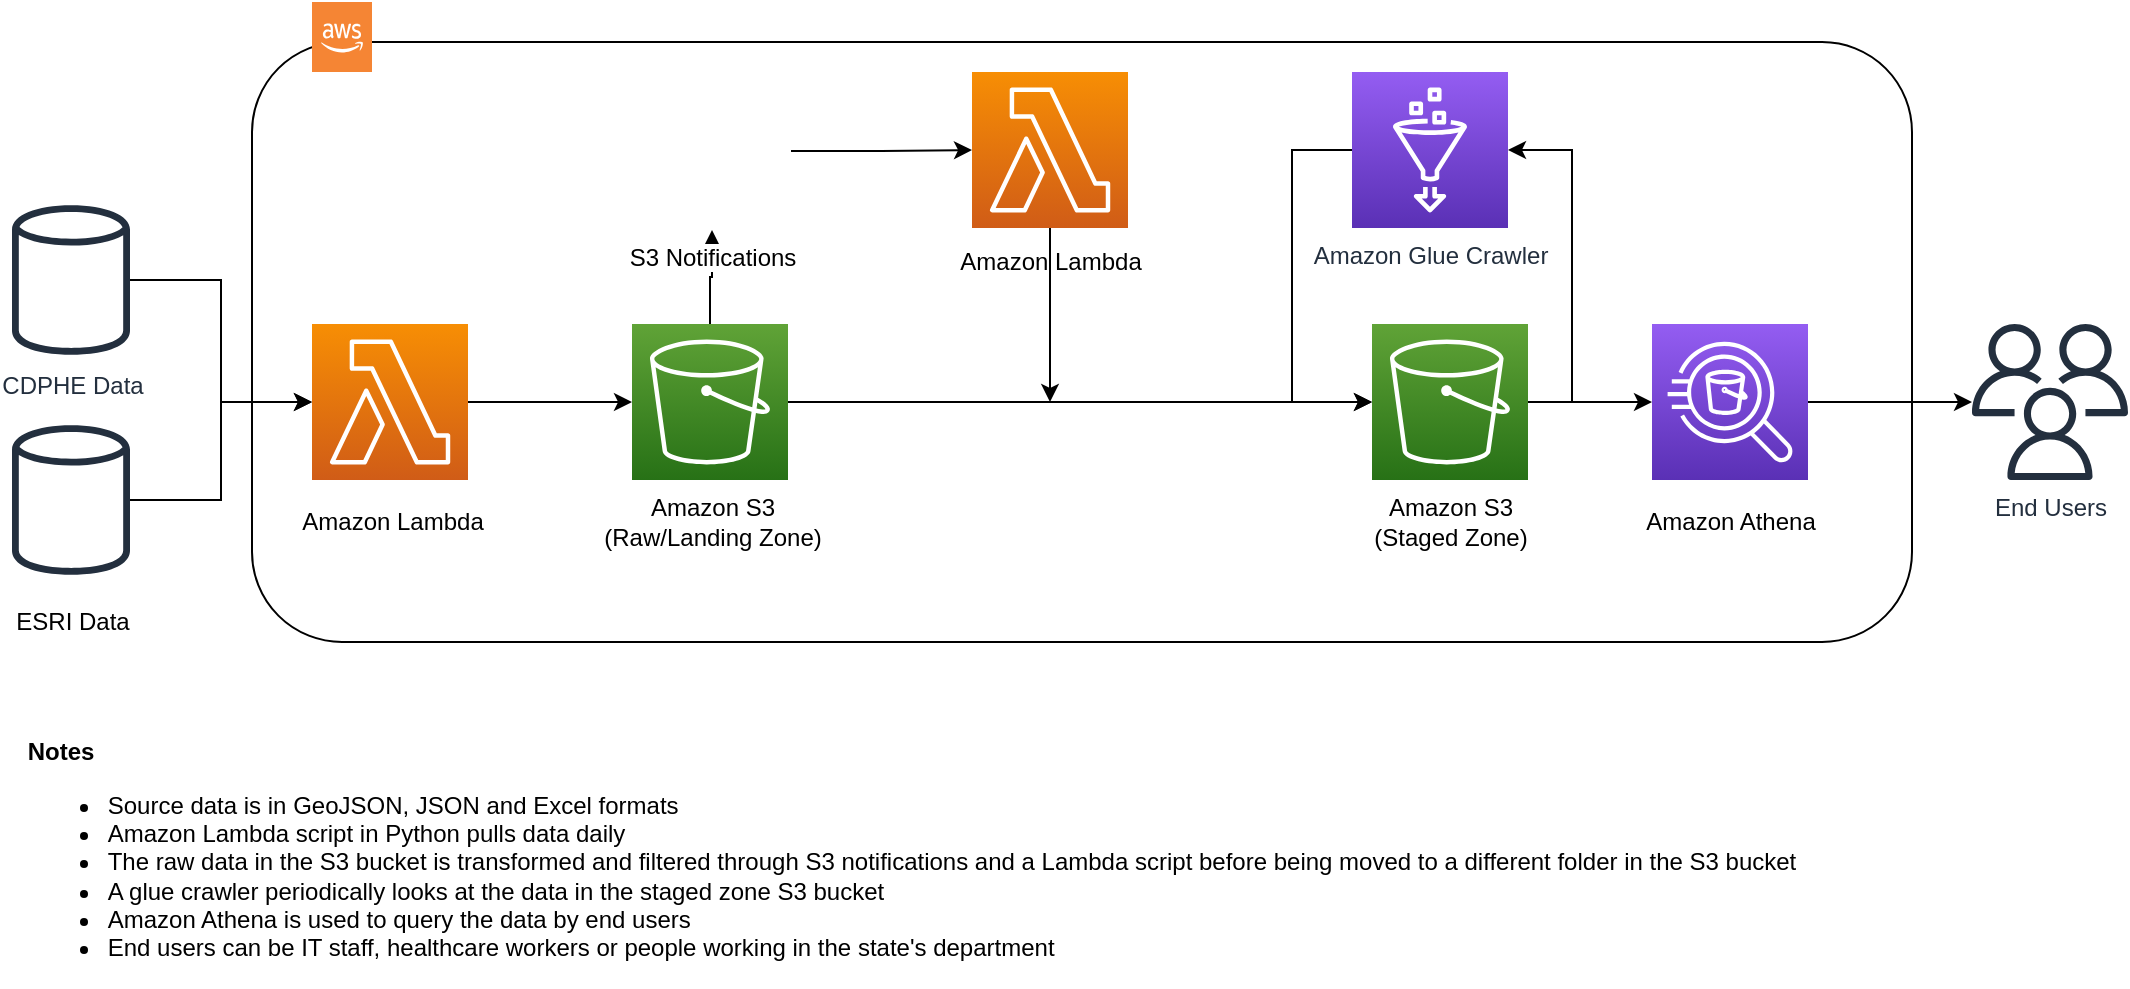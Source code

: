 <mxfile version="13.5.1" type="github">
  <diagram id="fmZKNqikNzJ8Yjd29Hfm" name="Page-1">
    <mxGraphModel dx="1422" dy="794" grid="1" gridSize="10" guides="1" tooltips="1" connect="1" arrows="1" fold="1" page="1" pageScale="1" pageWidth="1169" pageHeight="827" math="0" shadow="0">
      <root>
        <mxCell id="0" />
        <mxCell id="1" parent="0" />
        <mxCell id="OzDXqW2H4m5mfpJmxSqM-31" value="" style="rounded=1;whiteSpace=wrap;html=1;fillColor=none;" parent="1" vertex="1">
          <mxGeometry x="170" y="110" width="830" height="300" as="geometry" />
        </mxCell>
        <mxCell id="OzDXqW2H4m5mfpJmxSqM-7" value="" style="edgeStyle=orthogonalEdgeStyle;rounded=0;orthogonalLoop=1;jettySize=auto;html=1;" parent="1" source="OzDXqW2H4m5mfpJmxSqM-2" target="OzDXqW2H4m5mfpJmxSqM-6" edge="1">
          <mxGeometry relative="1" as="geometry" />
        </mxCell>
        <mxCell id="OzDXqW2H4m5mfpJmxSqM-2" value="" style="outlineConnect=0;fontColor=#232F3E;gradientColor=#F78E04;gradientDirection=north;fillColor=#D05C17;strokeColor=#ffffff;dashed=0;verticalLabelPosition=bottom;verticalAlign=top;align=center;html=1;fontSize=12;fontStyle=0;aspect=fixed;shape=mxgraph.aws4.resourceIcon;resIcon=mxgraph.aws4.lambda;" parent="1" vertex="1">
          <mxGeometry x="200" y="251" width="78" height="78" as="geometry" />
        </mxCell>
        <mxCell id="OzDXqW2H4m5mfpJmxSqM-4" value="Amazon Lambda" style="text;html=1;align=center;verticalAlign=middle;resizable=0;points=[];autosize=1;" parent="1" vertex="1">
          <mxGeometry x="185" y="340" width="110" height="20" as="geometry" />
        </mxCell>
        <mxCell id="OzDXqW2H4m5mfpJmxSqM-10" value="" style="edgeStyle=orthogonalEdgeStyle;rounded=0;orthogonalLoop=1;jettySize=auto;html=1;" parent="1" source="OzDXqW2H4m5mfpJmxSqM-6" target="OzDXqW2H4m5mfpJmxSqM-9" edge="1">
          <mxGeometry relative="1" as="geometry" />
        </mxCell>
        <mxCell id="M3nns8djloDuADblMPJM-3" value="" style="edgeStyle=orthogonalEdgeStyle;rounded=0;orthogonalLoop=1;jettySize=auto;html=1;" edge="1" parent="1" source="OzDXqW2H4m5mfpJmxSqM-6" target="M3nns8djloDuADblMPJM-1">
          <mxGeometry relative="1" as="geometry" />
        </mxCell>
        <mxCell id="OzDXqW2H4m5mfpJmxSqM-6" value="" style="outlineConnect=0;fontColor=#232F3E;gradientColor=#60A337;gradientDirection=north;fillColor=#277116;strokeColor=#ffffff;dashed=0;verticalLabelPosition=bottom;verticalAlign=top;align=center;html=1;fontSize=12;fontStyle=0;aspect=fixed;shape=mxgraph.aws4.resourceIcon;resIcon=mxgraph.aws4.s3;" parent="1" vertex="1">
          <mxGeometry x="360" y="251" width="78" height="78" as="geometry" />
        </mxCell>
        <mxCell id="OzDXqW2H4m5mfpJmxSqM-8" value="Amazon S3&lt;br&gt;(Raw/Landing Zone)" style="text;html=1;align=center;verticalAlign=middle;resizable=0;points=[];autosize=1;" parent="1" vertex="1">
          <mxGeometry x="340" y="335" width="120" height="30" as="geometry" />
        </mxCell>
        <mxCell id="OzDXqW2H4m5mfpJmxSqM-17" value="" style="edgeStyle=orthogonalEdgeStyle;rounded=0;orthogonalLoop=1;jettySize=auto;html=1;" parent="1" source="OzDXqW2H4m5mfpJmxSqM-9" target="OzDXqW2H4m5mfpJmxSqM-16" edge="1">
          <mxGeometry relative="1" as="geometry" />
        </mxCell>
        <mxCell id="OzDXqW2H4m5mfpJmxSqM-47" value="" style="edgeStyle=orthogonalEdgeStyle;rounded=0;orthogonalLoop=1;jettySize=auto;html=1;" parent="1" source="OzDXqW2H4m5mfpJmxSqM-9" target="OzDXqW2H4m5mfpJmxSqM-45" edge="1">
          <mxGeometry relative="1" as="geometry">
            <Array as="points">
              <mxPoint x="830" y="290" />
              <mxPoint x="830" y="164" />
            </Array>
          </mxGeometry>
        </mxCell>
        <mxCell id="OzDXqW2H4m5mfpJmxSqM-9" value="" style="outlineConnect=0;fontColor=#232F3E;gradientColor=#60A337;gradientDirection=north;fillColor=#277116;strokeColor=#ffffff;dashed=0;verticalLabelPosition=bottom;verticalAlign=top;align=center;html=1;fontSize=12;fontStyle=0;aspect=fixed;shape=mxgraph.aws4.resourceIcon;resIcon=mxgraph.aws4.s3;" parent="1" vertex="1">
          <mxGeometry x="730" y="251" width="78" height="78" as="geometry" />
        </mxCell>
        <mxCell id="OzDXqW2H4m5mfpJmxSqM-12" value="Amazon S3&lt;br&gt;(Staged Zone)" style="text;html=1;align=center;verticalAlign=middle;resizable=0;points=[];autosize=1;" parent="1" vertex="1">
          <mxGeometry x="724" y="335" width="90" height="30" as="geometry" />
        </mxCell>
        <mxCell id="OzDXqW2H4m5mfpJmxSqM-28" value="" style="edgeStyle=orthogonalEdgeStyle;rounded=0;orthogonalLoop=1;jettySize=auto;html=1;" parent="1" source="OzDXqW2H4m5mfpJmxSqM-16" target="OzDXqW2H4m5mfpJmxSqM-27" edge="1">
          <mxGeometry relative="1" as="geometry" />
        </mxCell>
        <mxCell id="OzDXqW2H4m5mfpJmxSqM-16" value="" style="outlineConnect=0;fontColor=#232F3E;gradientColor=#945DF2;gradientDirection=north;fillColor=#5A30B5;strokeColor=#ffffff;dashed=0;verticalLabelPosition=bottom;verticalAlign=top;align=center;html=1;fontSize=12;fontStyle=0;aspect=fixed;shape=mxgraph.aws4.resourceIcon;resIcon=mxgraph.aws4.athena;" parent="1" vertex="1">
          <mxGeometry x="870" y="251" width="78" height="78" as="geometry" />
        </mxCell>
        <mxCell id="OzDXqW2H4m5mfpJmxSqM-18" value="Amazon Athena" style="text;html=1;align=center;verticalAlign=middle;resizable=0;points=[];autosize=1;" parent="1" vertex="1">
          <mxGeometry x="859" y="340" width="100" height="20" as="geometry" />
        </mxCell>
        <mxCell id="OzDXqW2H4m5mfpJmxSqM-22" style="edgeStyle=orthogonalEdgeStyle;rounded=0;orthogonalLoop=1;jettySize=auto;html=1;" parent="1" source="OzDXqW2H4m5mfpJmxSqM-20" target="OzDXqW2H4m5mfpJmxSqM-2" edge="1">
          <mxGeometry relative="1" as="geometry" />
        </mxCell>
        <mxCell id="OzDXqW2H4m5mfpJmxSqM-20" value="CDPHE Data" style="outlineConnect=0;fontColor=#232F3E;gradientColor=none;fillColor=#232F3E;strokeColor=none;dashed=0;verticalLabelPosition=bottom;verticalAlign=top;align=center;html=1;fontSize=12;fontStyle=0;aspect=fixed;pointerEvents=1;shape=mxgraph.aws4.generic_database;" parent="1" vertex="1">
          <mxGeometry x="50" y="190" width="59" height="78" as="geometry" />
        </mxCell>
        <mxCell id="OzDXqW2H4m5mfpJmxSqM-23" style="edgeStyle=orthogonalEdgeStyle;rounded=0;orthogonalLoop=1;jettySize=auto;html=1;" parent="1" source="OzDXqW2H4m5mfpJmxSqM-21" target="OzDXqW2H4m5mfpJmxSqM-2" edge="1">
          <mxGeometry relative="1" as="geometry" />
        </mxCell>
        <mxCell id="OzDXqW2H4m5mfpJmxSqM-21" value="" style="outlineConnect=0;fontColor=#232F3E;gradientColor=none;fillColor=#232F3E;strokeColor=none;dashed=0;verticalLabelPosition=bottom;verticalAlign=top;align=center;html=1;fontSize=12;fontStyle=0;aspect=fixed;pointerEvents=1;shape=mxgraph.aws4.generic_database;" parent="1" vertex="1">
          <mxGeometry x="50" y="300" width="59" height="78" as="geometry" />
        </mxCell>
        <mxCell id="OzDXqW2H4m5mfpJmxSqM-24" value="ESRI Data" style="text;html=1;align=center;verticalAlign=middle;resizable=0;points=[];autosize=1;" parent="1" vertex="1">
          <mxGeometry x="45" y="390" width="70" height="20" as="geometry" />
        </mxCell>
        <mxCell id="OzDXqW2H4m5mfpJmxSqM-25" value="&lt;div style=&quot;text-align: left&quot;&gt;&lt;b&gt;Notes&lt;/b&gt;&lt;/div&gt;&lt;div style=&quot;text-align: left&quot;&gt;&lt;ul&gt;&lt;li&gt;Source data is in GeoJSON, JSON and Excel formats&lt;/li&gt;&lt;li&gt;Amazon Lambda script in Python pulls data daily&lt;/li&gt;&lt;li&gt;The raw data in the S3 bucket is transformed and filtered through S3 notifications and a Lambda script before being moved to a different folder in the S3 bucket&lt;/li&gt;&lt;li&gt;A glue crawler periodically looks at the data in the staged zone S3 bucket&lt;/li&gt;&lt;li&gt;Amazon Athena is used to query the data by end users&lt;/li&gt;&lt;li&gt;End users can be IT staff, healthcare workers or people working in the state&#39;s department&lt;/li&gt;&lt;/ul&gt;&lt;/div&gt;" style="text;html=1;strokeColor=none;fillColor=none;align=center;verticalAlign=middle;whiteSpace=wrap;rounded=0;" parent="1" vertex="1">
          <mxGeometry x="50" y="510" width="900" height="20" as="geometry" />
        </mxCell>
        <mxCell id="OzDXqW2H4m5mfpJmxSqM-27" value="End Users" style="outlineConnect=0;fontColor=#232F3E;gradientColor=none;fillColor=#232F3E;strokeColor=none;dashed=0;verticalLabelPosition=bottom;verticalAlign=top;align=center;html=1;fontSize=12;fontStyle=0;aspect=fixed;pointerEvents=1;shape=mxgraph.aws4.users;" parent="1" vertex="1">
          <mxGeometry x="1030" y="251" width="78" height="78" as="geometry" />
        </mxCell>
        <mxCell id="OzDXqW2H4m5mfpJmxSqM-40" value="" style="outlineConnect=0;dashed=0;verticalLabelPosition=bottom;verticalAlign=top;align=center;html=1;shape=mxgraph.aws3.cloud_2;fillColor=#F58534;gradientColor=none;" parent="1" vertex="1">
          <mxGeometry x="200" y="90" width="30" height="35" as="geometry" />
        </mxCell>
        <mxCell id="OzDXqW2H4m5mfpJmxSqM-42" style="edgeStyle=orthogonalEdgeStyle;rounded=0;orthogonalLoop=1;jettySize=auto;html=1;exitX=0.5;exitY=1;exitDx=0;exitDy=0;" parent="1" source="OzDXqW2H4m5mfpJmxSqM-31" target="OzDXqW2H4m5mfpJmxSqM-31" edge="1">
          <mxGeometry relative="1" as="geometry" />
        </mxCell>
        <mxCell id="OzDXqW2H4m5mfpJmxSqM-48" style="edgeStyle=orthogonalEdgeStyle;rounded=0;orthogonalLoop=1;jettySize=auto;html=1;" parent="1" source="OzDXqW2H4m5mfpJmxSqM-45" target="OzDXqW2H4m5mfpJmxSqM-9" edge="1">
          <mxGeometry relative="1" as="geometry">
            <Array as="points">
              <mxPoint x="690" y="164" />
              <mxPoint x="690" y="290" />
            </Array>
          </mxGeometry>
        </mxCell>
        <mxCell id="OzDXqW2H4m5mfpJmxSqM-45" value="Amazon Glue Crawler" style="outlineConnect=0;fontColor=#232F3E;gradientColor=#945DF2;gradientDirection=north;fillColor=#5A30B5;strokeColor=#ffffff;dashed=0;verticalLabelPosition=bottom;verticalAlign=top;align=center;html=1;fontSize=12;fontStyle=0;aspect=fixed;shape=mxgraph.aws4.resourceIcon;resIcon=mxgraph.aws4.glue;" parent="1" vertex="1">
          <mxGeometry x="720" y="125" width="78" height="78" as="geometry" />
        </mxCell>
        <mxCell id="M3nns8djloDuADblMPJM-6" value="" style="edgeStyle=orthogonalEdgeStyle;rounded=0;orthogonalLoop=1;jettySize=auto;html=1;" edge="1" parent="1" source="M3nns8djloDuADblMPJM-1" target="M3nns8djloDuADblMPJM-4">
          <mxGeometry relative="1" as="geometry" />
        </mxCell>
        <mxCell id="M3nns8djloDuADblMPJM-1" value="S3 Notifications" style="shape=image;html=1;verticalAlign=top;verticalLabelPosition=bottom;labelBackgroundColor=#ffffff;imageAspect=0;aspect=fixed;image=https://cdn0.iconfinder.com/data/icons/zondicons/20/notifications-128.png" vertex="1" parent="1">
          <mxGeometry x="360.5" y="125" width="79" height="79" as="geometry" />
        </mxCell>
        <mxCell id="M3nns8djloDuADblMPJM-7" style="edgeStyle=orthogonalEdgeStyle;rounded=0;orthogonalLoop=1;jettySize=auto;html=1;" edge="1" parent="1" source="M3nns8djloDuADblMPJM-4">
          <mxGeometry relative="1" as="geometry">
            <mxPoint x="569" y="290" as="targetPoint" />
            <Array as="points">
              <mxPoint x="569" y="290" />
            </Array>
          </mxGeometry>
        </mxCell>
        <mxCell id="M3nns8djloDuADblMPJM-4" value="" style="outlineConnect=0;fontColor=#232F3E;gradientColor=#F78E04;gradientDirection=north;fillColor=#D05C17;strokeColor=#ffffff;dashed=0;verticalLabelPosition=bottom;verticalAlign=top;align=center;html=1;fontSize=12;fontStyle=0;aspect=fixed;shape=mxgraph.aws4.resourceIcon;resIcon=mxgraph.aws4.lambda;" vertex="1" parent="1">
          <mxGeometry x="530" y="125" width="78" height="78" as="geometry" />
        </mxCell>
        <mxCell id="M3nns8djloDuADblMPJM-5" value="Amazon Lambda" style="text;html=1;align=center;verticalAlign=middle;resizable=0;points=[];autosize=1;" vertex="1" parent="1">
          <mxGeometry x="514" y="210" width="110" height="20" as="geometry" />
        </mxCell>
      </root>
    </mxGraphModel>
  </diagram>
</mxfile>
